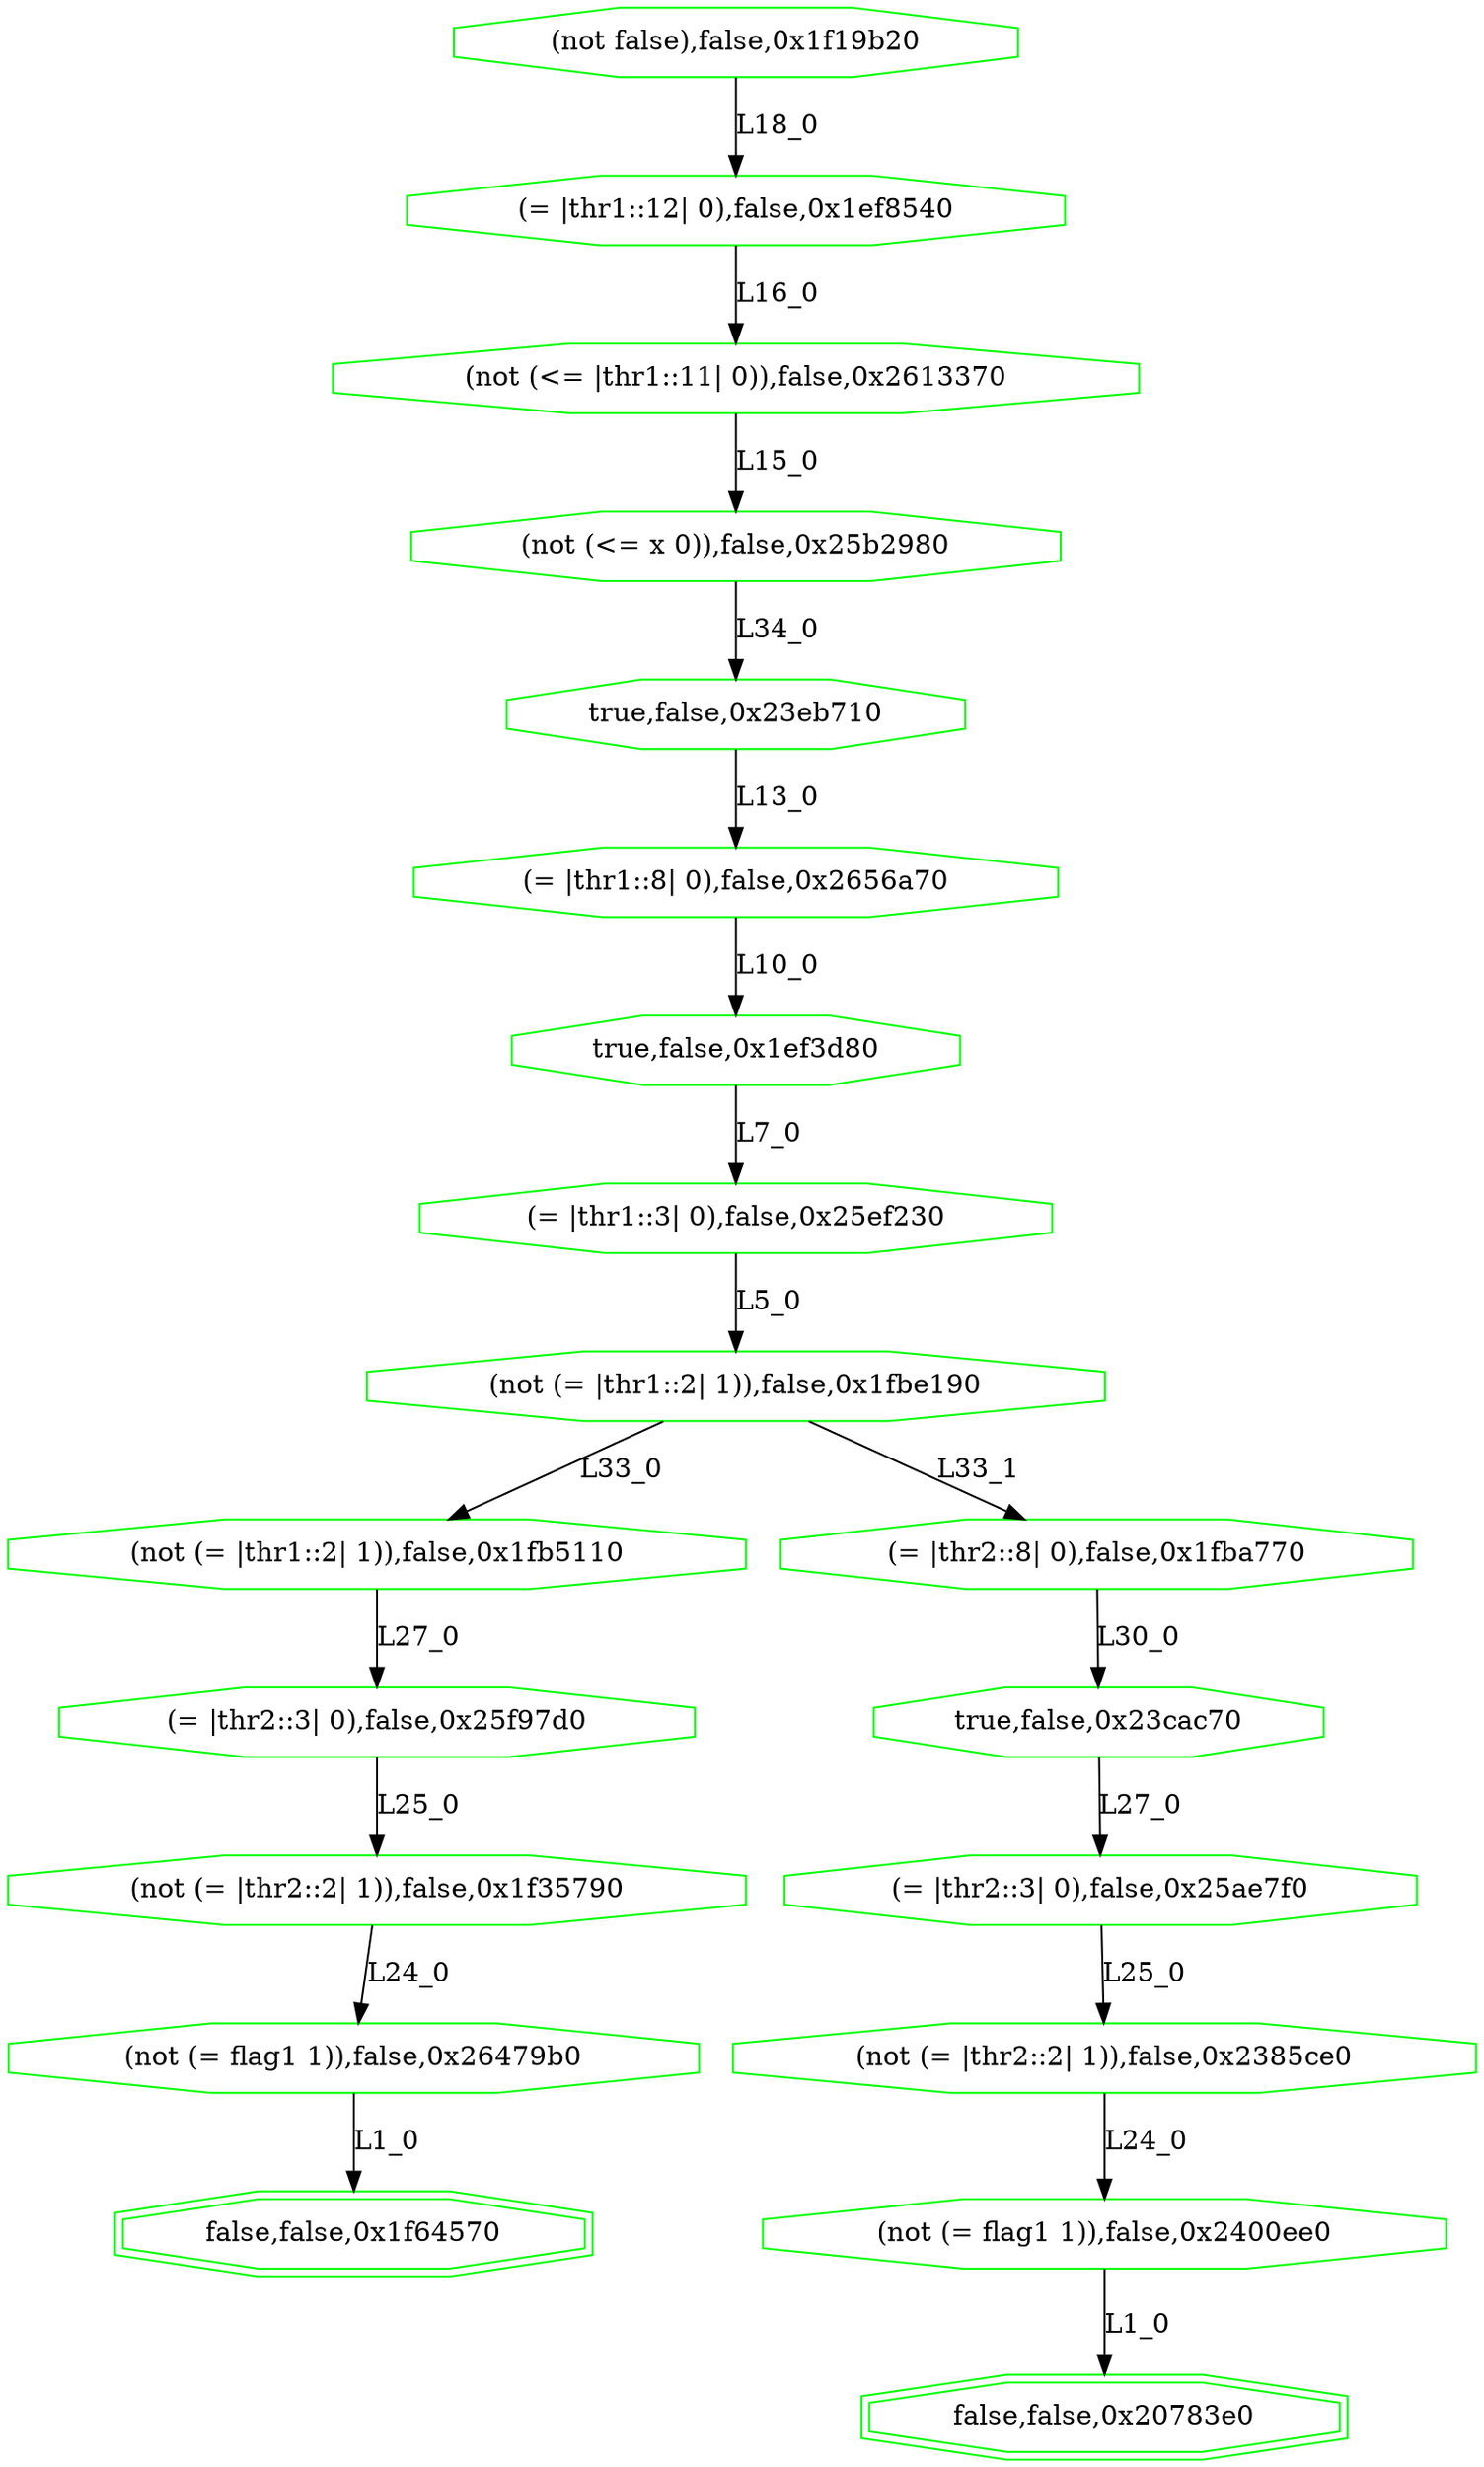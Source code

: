 digraph G {
0[label="(not false),false,0x1f19b20", color=green,shape=octagon];
1[label="(= |thr1::12| 0),false,0x1ef8540", color=green,shape=octagon];
2[label="(not (<= |thr1::11| 0)),false,0x2613370", color=green,shape=octagon];
3[label="(not (<= x 0)),false,0x25b2980", color=green,shape=octagon];
4[label="true,false,0x23eb710", color=green,shape=octagon];
5[label="(= |thr1::8| 0),false,0x2656a70", color=green,shape=octagon];
6[label="true,false,0x1ef3d80", color=green,shape=octagon];
7[label="(= |thr1::3| 0),false,0x25ef230", color=green,shape=octagon];
8[label="(not (= |thr1::2| 1)),false,0x1fbe190", color=green,shape=octagon];
9[label="(not (= |thr1::2| 1)),false,0x1fb5110", color=green,shape=octagon];
10[label="(= |thr2::3| 0),false,0x25f97d0", color=green,shape=octagon];
11[label="(not (= |thr2::2| 1)),false,0x1f35790", color=green,shape=octagon];
12[label="(not (= flag1 1)),false,0x26479b0", color=green,shape=octagon];
13[label="false,false,0x1f64570", color=green,shape=doubleoctagon];
14[label="(= |thr2::8| 0),false,0x1fba770", color=green,shape=octagon];
15[label="true,false,0x23cac70", color=green,shape=octagon];
16[label="(= |thr2::3| 0),false,0x25ae7f0", color=green,shape=octagon];
17[label="(not (= |thr2::2| 1)),false,0x2385ce0", color=green,shape=octagon];
18[label="(not (= flag1 1)),false,0x2400ee0", color=green,shape=octagon];
19[label="false,false,0x20783e0", color=green,shape=doubleoctagon];
0->1 [label="L18_0"];
1->2 [label="L16_0"];
2->3 [label="L15_0"];
3->4 [label="L34_0"];
4->5 [label="L13_0"];
5->6 [label="L10_0"];
6->7 [label="L7_0"];
7->8 [label="L5_0"];
8->9 [label="L33_0"];
8->14 [label="L33_1"];
9->10 [label="L27_0"];
10->11 [label="L25_0"];
11->12 [label="L24_0"];
12->13 [label="L1_0"];
14->15 [label="L30_0"];
15->16 [label="L27_0"];
16->17 [label="L25_0"];
17->18 [label="L24_0"];
18->19 [label="L1_0"];
}

